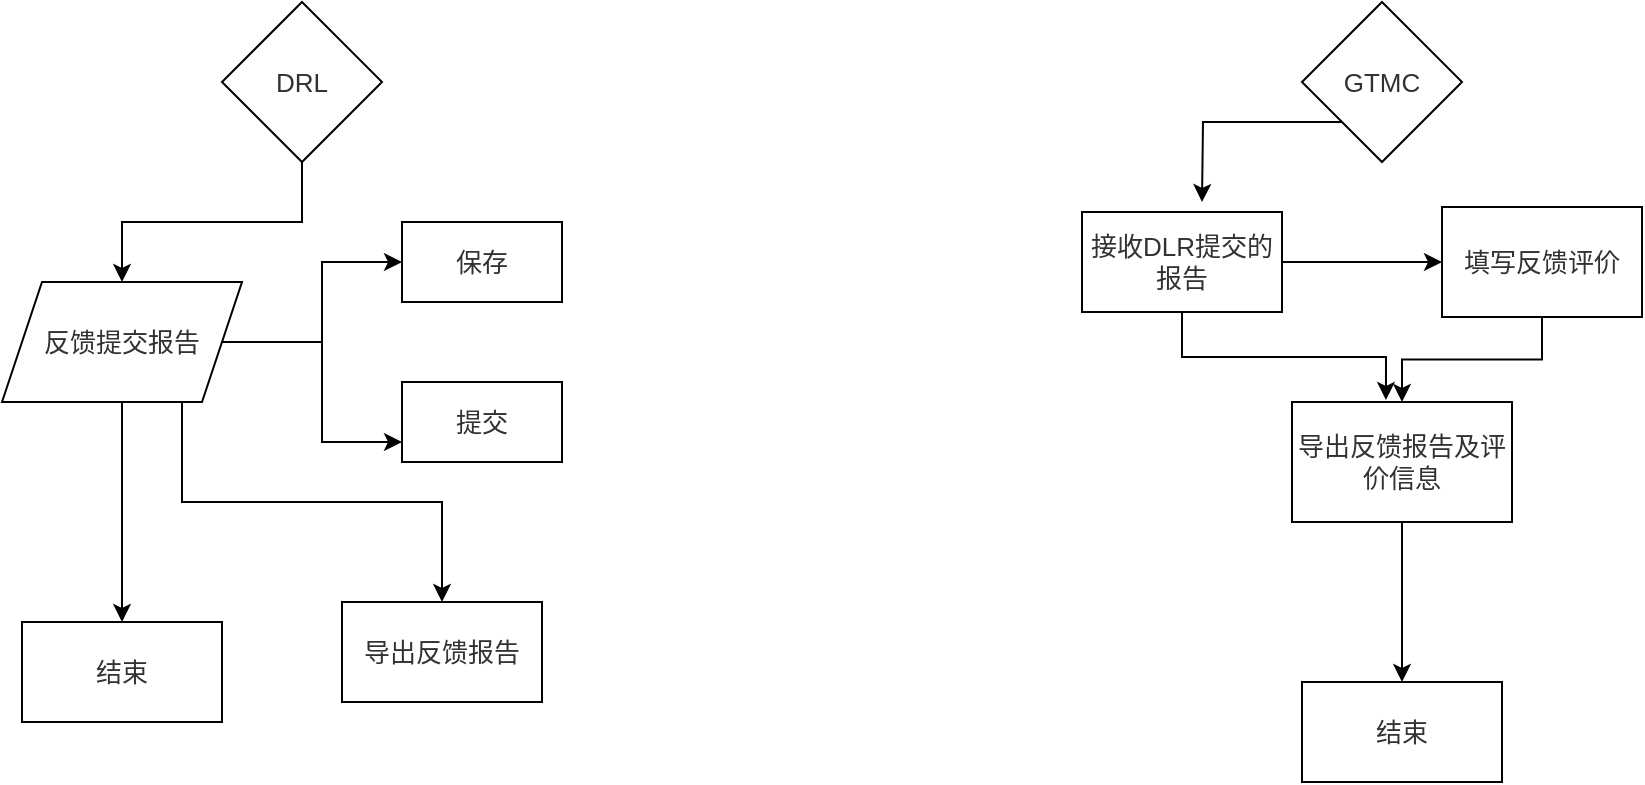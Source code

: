 <mxfile version="16.0.0" type="github">
  <diagram id="Sgw3oxmD6Y5C00CyuahM" name="Page-1">
    <mxGraphModel dx="1774" dy="658" grid="1" gridSize="10" guides="1" tooltips="1" connect="1" arrows="1" fold="1" page="1" pageScale="1" pageWidth="827" pageHeight="1169" math="0" shadow="0">
      <root>
        <mxCell id="0" />
        <mxCell id="1" parent="0" />
        <mxCell id="iKGHtFp4y0Sb717oFBPG-10" style="edgeStyle=orthogonalEdgeStyle;rounded=0;orthogonalLoop=1;jettySize=auto;html=1;exitX=0.5;exitY=1;exitDx=0;exitDy=0;entryX=0.5;entryY=0;entryDx=0;entryDy=0;" edge="1" parent="1" source="iKGHtFp4y0Sb717oFBPG-2" target="iKGHtFp4y0Sb717oFBPG-5">
          <mxGeometry relative="1" as="geometry">
            <mxPoint x="30" y="300" as="targetPoint" />
          </mxGeometry>
        </mxCell>
        <mxCell id="iKGHtFp4y0Sb717oFBPG-2" value="&lt;span style=&quot;color: rgb(50 , 50 , 50) ; font-size: 13px ; background-color: rgba(255 , 255 , 255 , 0.01)&quot;&gt;DRL&lt;/span&gt;" style="rhombus;whiteSpace=wrap;html=1;" vertex="1" parent="1">
          <mxGeometry x="80" y="170" width="80" height="80" as="geometry" />
        </mxCell>
        <mxCell id="iKGHtFp4y0Sb717oFBPG-22" style="edgeStyle=orthogonalEdgeStyle;rounded=0;orthogonalLoop=1;jettySize=auto;html=1;exitX=0;exitY=1;exitDx=0;exitDy=0;" edge="1" parent="1" source="iKGHtFp4y0Sb717oFBPG-3">
          <mxGeometry relative="1" as="geometry">
            <mxPoint x="570" y="270" as="targetPoint" />
          </mxGeometry>
        </mxCell>
        <mxCell id="iKGHtFp4y0Sb717oFBPG-3" value="&#xa;&#xa;&lt;span style=&quot;color: rgb(50, 50, 50); font-size: 13px; font-style: normal; font-weight: 400; letter-spacing: normal; text-align: center; text-indent: 0px; text-transform: none; word-spacing: 0px; background-color: rgba(255, 255, 255, 0.01); display: inline; float: none;&quot;&gt;GTMC&lt;/span&gt;&#xa;&#xa;" style="rhombus;whiteSpace=wrap;html=1;" vertex="1" parent="1">
          <mxGeometry x="620" y="170" width="80" height="80" as="geometry" />
        </mxCell>
        <mxCell id="iKGHtFp4y0Sb717oFBPG-11" style="edgeStyle=orthogonalEdgeStyle;rounded=0;orthogonalLoop=1;jettySize=auto;html=1;entryX=0;entryY=0.5;entryDx=0;entryDy=0;" edge="1" parent="1" source="iKGHtFp4y0Sb717oFBPG-5" target="iKGHtFp4y0Sb717oFBPG-6">
          <mxGeometry relative="1" as="geometry">
            <Array as="points">
              <mxPoint x="130" y="340" />
              <mxPoint x="130" y="300" />
            </Array>
          </mxGeometry>
        </mxCell>
        <mxCell id="iKGHtFp4y0Sb717oFBPG-12" style="edgeStyle=orthogonalEdgeStyle;rounded=0;orthogonalLoop=1;jettySize=auto;html=1;entryX=0;entryY=0.75;entryDx=0;entryDy=0;" edge="1" parent="1" source="iKGHtFp4y0Sb717oFBPG-5" target="iKGHtFp4y0Sb717oFBPG-7">
          <mxGeometry relative="1" as="geometry" />
        </mxCell>
        <mxCell id="iKGHtFp4y0Sb717oFBPG-13" style="edgeStyle=orthogonalEdgeStyle;rounded=0;orthogonalLoop=1;jettySize=auto;html=1;exitX=0.5;exitY=1;exitDx=0;exitDy=0;" edge="1" parent="1" source="iKGHtFp4y0Sb717oFBPG-5" target="iKGHtFp4y0Sb717oFBPG-8">
          <mxGeometry relative="1" as="geometry" />
        </mxCell>
        <mxCell id="iKGHtFp4y0Sb717oFBPG-14" style="edgeStyle=orthogonalEdgeStyle;rounded=0;orthogonalLoop=1;jettySize=auto;html=1;exitX=0.75;exitY=1;exitDx=0;exitDy=0;entryX=0.5;entryY=0;entryDx=0;entryDy=0;" edge="1" parent="1" source="iKGHtFp4y0Sb717oFBPG-5" target="iKGHtFp4y0Sb717oFBPG-9">
          <mxGeometry relative="1" as="geometry" />
        </mxCell>
        <mxCell id="iKGHtFp4y0Sb717oFBPG-5" value="&lt;span style=&quot;color: rgb(50 , 50 , 50) ; font-size: 13px ; background-color: rgba(255 , 255 , 255 , 0.01)&quot;&gt;反馈提交报告&lt;/span&gt;" style="shape=parallelogram;perimeter=parallelogramPerimeter;whiteSpace=wrap;html=1;fixedSize=1;" vertex="1" parent="1">
          <mxGeometry x="-30" y="310" width="120" height="60" as="geometry" />
        </mxCell>
        <mxCell id="iKGHtFp4y0Sb717oFBPG-6" value="&#xa;&#xa;&lt;span style=&quot;color: rgb(50, 50, 50); font-size: 13px; font-style: normal; font-weight: 400; letter-spacing: normal; text-align: center; text-indent: 0px; text-transform: none; word-spacing: 0px; background-color: rgba(255, 255, 255, 0.01); display: inline; float: none;&quot;&gt;保存&lt;/span&gt;&#xa;&#xa;" style="rounded=0;whiteSpace=wrap;html=1;" vertex="1" parent="1">
          <mxGeometry x="170" y="280" width="80" height="40" as="geometry" />
        </mxCell>
        <mxCell id="iKGHtFp4y0Sb717oFBPG-7" value="&lt;span style=&quot;color: rgb(50 , 50 , 50) ; font-size: 13px ; background-color: rgba(255 , 255 , 255 , 0.01)&quot;&gt;提交&lt;/span&gt;" style="rounded=0;whiteSpace=wrap;html=1;" vertex="1" parent="1">
          <mxGeometry x="170" y="360" width="80" height="40" as="geometry" />
        </mxCell>
        <mxCell id="iKGHtFp4y0Sb717oFBPG-8" value="&lt;span style=&quot;color: rgb(50 , 50 , 50) ; font-size: 13px ; background-color: rgba(255 , 255 , 255 , 0.01)&quot;&gt;结束&lt;/span&gt;" style="rounded=0;whiteSpace=wrap;html=1;" vertex="1" parent="1">
          <mxGeometry x="-20" y="480" width="100" height="50" as="geometry" />
        </mxCell>
        <mxCell id="iKGHtFp4y0Sb717oFBPG-9" value="&lt;span style=&quot;color: rgb(50 , 50 , 50) ; font-size: 13px ; background-color: rgba(255 , 255 , 255 , 0.01)&quot;&gt;导出反馈报告&lt;/span&gt;" style="rounded=0;whiteSpace=wrap;html=1;" vertex="1" parent="1">
          <mxGeometry x="140" y="470" width="100" height="50" as="geometry" />
        </mxCell>
        <mxCell id="iKGHtFp4y0Sb717oFBPG-27" style="edgeStyle=orthogonalEdgeStyle;rounded=0;orthogonalLoop=1;jettySize=auto;html=1;" edge="1" parent="1" source="iKGHtFp4y0Sb717oFBPG-15" target="iKGHtFp4y0Sb717oFBPG-18">
          <mxGeometry relative="1" as="geometry" />
        </mxCell>
        <mxCell id="iKGHtFp4y0Sb717oFBPG-15" value="&lt;span style=&quot;color: rgb(50 , 50 , 50) ; font-size: 13px ; background-color: rgba(255 , 255 , 255 , 0.01)&quot;&gt;填写反馈评价&lt;/span&gt;" style="rounded=0;whiteSpace=wrap;html=1;" vertex="1" parent="1">
          <mxGeometry x="690" y="272.5" width="100" height="55" as="geometry" />
        </mxCell>
        <mxCell id="iKGHtFp4y0Sb717oFBPG-16" value="&lt;span style=&quot;color: rgb(50 , 50 , 50) ; font-size: 13px ; background-color: rgba(255 , 255 , 255 , 0.01)&quot;&gt;结束&lt;/span&gt;" style="rounded=0;whiteSpace=wrap;html=1;" vertex="1" parent="1">
          <mxGeometry x="620" y="510" width="100" height="50" as="geometry" />
        </mxCell>
        <mxCell id="iKGHtFp4y0Sb717oFBPG-25" style="edgeStyle=orthogonalEdgeStyle;rounded=0;orthogonalLoop=1;jettySize=auto;html=1;entryX=0;entryY=0.5;entryDx=0;entryDy=0;" edge="1" parent="1" source="iKGHtFp4y0Sb717oFBPG-17" target="iKGHtFp4y0Sb717oFBPG-15">
          <mxGeometry relative="1" as="geometry" />
        </mxCell>
        <mxCell id="iKGHtFp4y0Sb717oFBPG-17" value="&lt;span style=&quot;color: rgb(50 , 50 , 50) ; font-size: 13px ; background-color: rgba(255 , 255 , 255 , 0.01)&quot;&gt;接收DLR提交的报告&lt;/span&gt;" style="rounded=0;whiteSpace=wrap;html=1;" vertex="1" parent="1">
          <mxGeometry x="510" y="275" width="100" height="50" as="geometry" />
        </mxCell>
        <mxCell id="iKGHtFp4y0Sb717oFBPG-21" style="edgeStyle=orthogonalEdgeStyle;rounded=0;orthogonalLoop=1;jettySize=auto;html=1;" edge="1" parent="1" source="iKGHtFp4y0Sb717oFBPG-18" target="iKGHtFp4y0Sb717oFBPG-16">
          <mxGeometry relative="1" as="geometry" />
        </mxCell>
        <mxCell id="iKGHtFp4y0Sb717oFBPG-18" value="&lt;span style=&quot;color: rgb(50 , 50 , 50) ; font-size: 13px ; background-color: rgba(255 , 255 , 255 , 0.01)&quot;&gt;导出反馈报告及评价信息&lt;/span&gt;" style="rounded=0;whiteSpace=wrap;html=1;" vertex="1" parent="1">
          <mxGeometry x="615" y="370" width="110" height="60" as="geometry" />
        </mxCell>
        <mxCell id="iKGHtFp4y0Sb717oFBPG-26" style="edgeStyle=orthogonalEdgeStyle;rounded=0;orthogonalLoop=1;jettySize=auto;html=1;exitX=0.5;exitY=1;exitDx=0;exitDy=0;entryX=0.427;entryY=-0.017;entryDx=0;entryDy=0;entryPerimeter=0;" edge="1" parent="1" source="iKGHtFp4y0Sb717oFBPG-17" target="iKGHtFp4y0Sb717oFBPG-18">
          <mxGeometry relative="1" as="geometry" />
        </mxCell>
      </root>
    </mxGraphModel>
  </diagram>
</mxfile>
